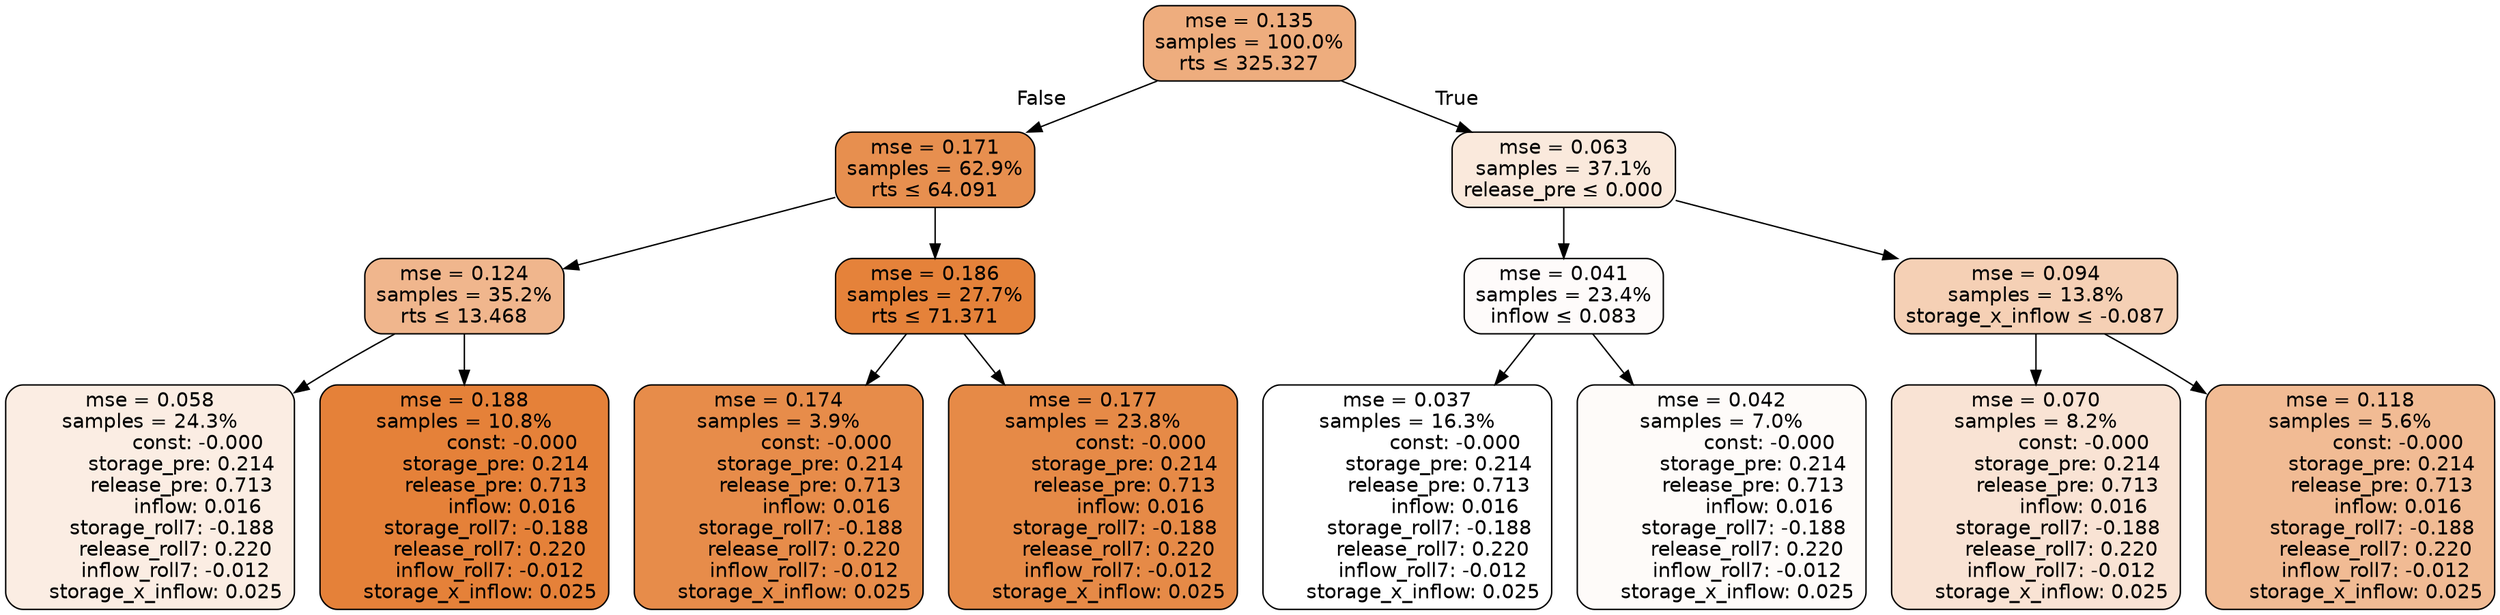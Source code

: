 digraph tree {
node [shape=rectangle, style="filled, rounded", color="black", fontname=helvetica] ;
edge [fontname=helvetica] ;
	"0" [label="mse = 0.135
samples = 100.0%
rts &le; 325.327", fillcolor="#eead7e"]
	"1" [label="mse = 0.171
samples = 62.9%
rts &le; 64.091", fillcolor="#e78f4f"]
	"2" [label="mse = 0.124
samples = 35.2%
rts &le; 13.468", fillcolor="#f0b68d"]
	"3" [label="mse = 0.058
samples = 24.3%
               const: -0.000
          storage_pre: 0.214
          release_pre: 0.713
               inflow: 0.016
       storage_roll7: -0.188
        release_roll7: 0.220
        inflow_roll7: -0.012
     storage_x_inflow: 0.025", fillcolor="#fbede3"]
	"4" [label="mse = 0.188
samples = 10.8%
               const: -0.000
          storage_pre: 0.214
          release_pre: 0.713
               inflow: 0.016
       storage_roll7: -0.188
        release_roll7: 0.220
        inflow_roll7: -0.012
     storage_x_inflow: 0.025", fillcolor="#e58139"]
	"5" [label="mse = 0.186
samples = 27.7%
rts &le; 71.371", fillcolor="#e5823a"]
	"6" [label="mse = 0.174
samples = 3.9%
               const: -0.000
          storage_pre: 0.214
          release_pre: 0.713
               inflow: 0.016
       storage_roll7: -0.188
        release_roll7: 0.220
        inflow_roll7: -0.012
     storage_x_inflow: 0.025", fillcolor="#e78c4a"]
	"7" [label="mse = 0.177
samples = 23.8%
               const: -0.000
          storage_pre: 0.214
          release_pre: 0.713
               inflow: 0.016
       storage_roll7: -0.188
        release_roll7: 0.220
        inflow_roll7: -0.012
     storage_x_inflow: 0.025", fillcolor="#e68a47"]
	"8" [label="mse = 0.063
samples = 37.1%
release_pre &le; 0.000", fillcolor="#fae9dc"]
	"9" [label="mse = 0.041
samples = 23.4%
inflow &le; 0.083", fillcolor="#fefbfa"]
	"10" [label="mse = 0.037
samples = 16.3%
               const: -0.000
          storage_pre: 0.214
          release_pre: 0.713
               inflow: 0.016
       storage_roll7: -0.188
        release_roll7: 0.220
        inflow_roll7: -0.012
     storage_x_inflow: 0.025", fillcolor="#ffffff"]
	"11" [label="mse = 0.042
samples = 7.0%
               const: -0.000
          storage_pre: 0.214
          release_pre: 0.713
               inflow: 0.016
       storage_roll7: -0.188
        release_roll7: 0.220
        inflow_roll7: -0.012
     storage_x_inflow: 0.025", fillcolor="#fefbf9"]
	"12" [label="mse = 0.094
samples = 13.8%
storage_x_inflow &le; -0.087", fillcolor="#f5d0b5"]
	"13" [label="mse = 0.070
samples = 8.2%
               const: -0.000
          storage_pre: 0.214
          release_pre: 0.713
               inflow: 0.016
       storage_roll7: -0.188
        release_roll7: 0.220
        inflow_roll7: -0.012
     storage_x_inflow: 0.025", fillcolor="#f9e3d4"]
	"14" [label="mse = 0.118
samples = 5.6%
               const: -0.000
          storage_pre: 0.214
          release_pre: 0.713
               inflow: 0.016
       storage_roll7: -0.188
        release_roll7: 0.220
        inflow_roll7: -0.012
     storage_x_inflow: 0.025", fillcolor="#f1bb94"]

	"0" -> "1" [labeldistance=2.5, labelangle=45, headlabel="False"]
	"1" -> "2"
	"2" -> "3"
	"2" -> "4"
	"1" -> "5"
	"5" -> "6"
	"5" -> "7"
	"0" -> "8" [labeldistance=2.5, labelangle=-45, headlabel="True"]
	"8" -> "9"
	"9" -> "10"
	"9" -> "11"
	"8" -> "12"
	"12" -> "13"
	"12" -> "14"
}